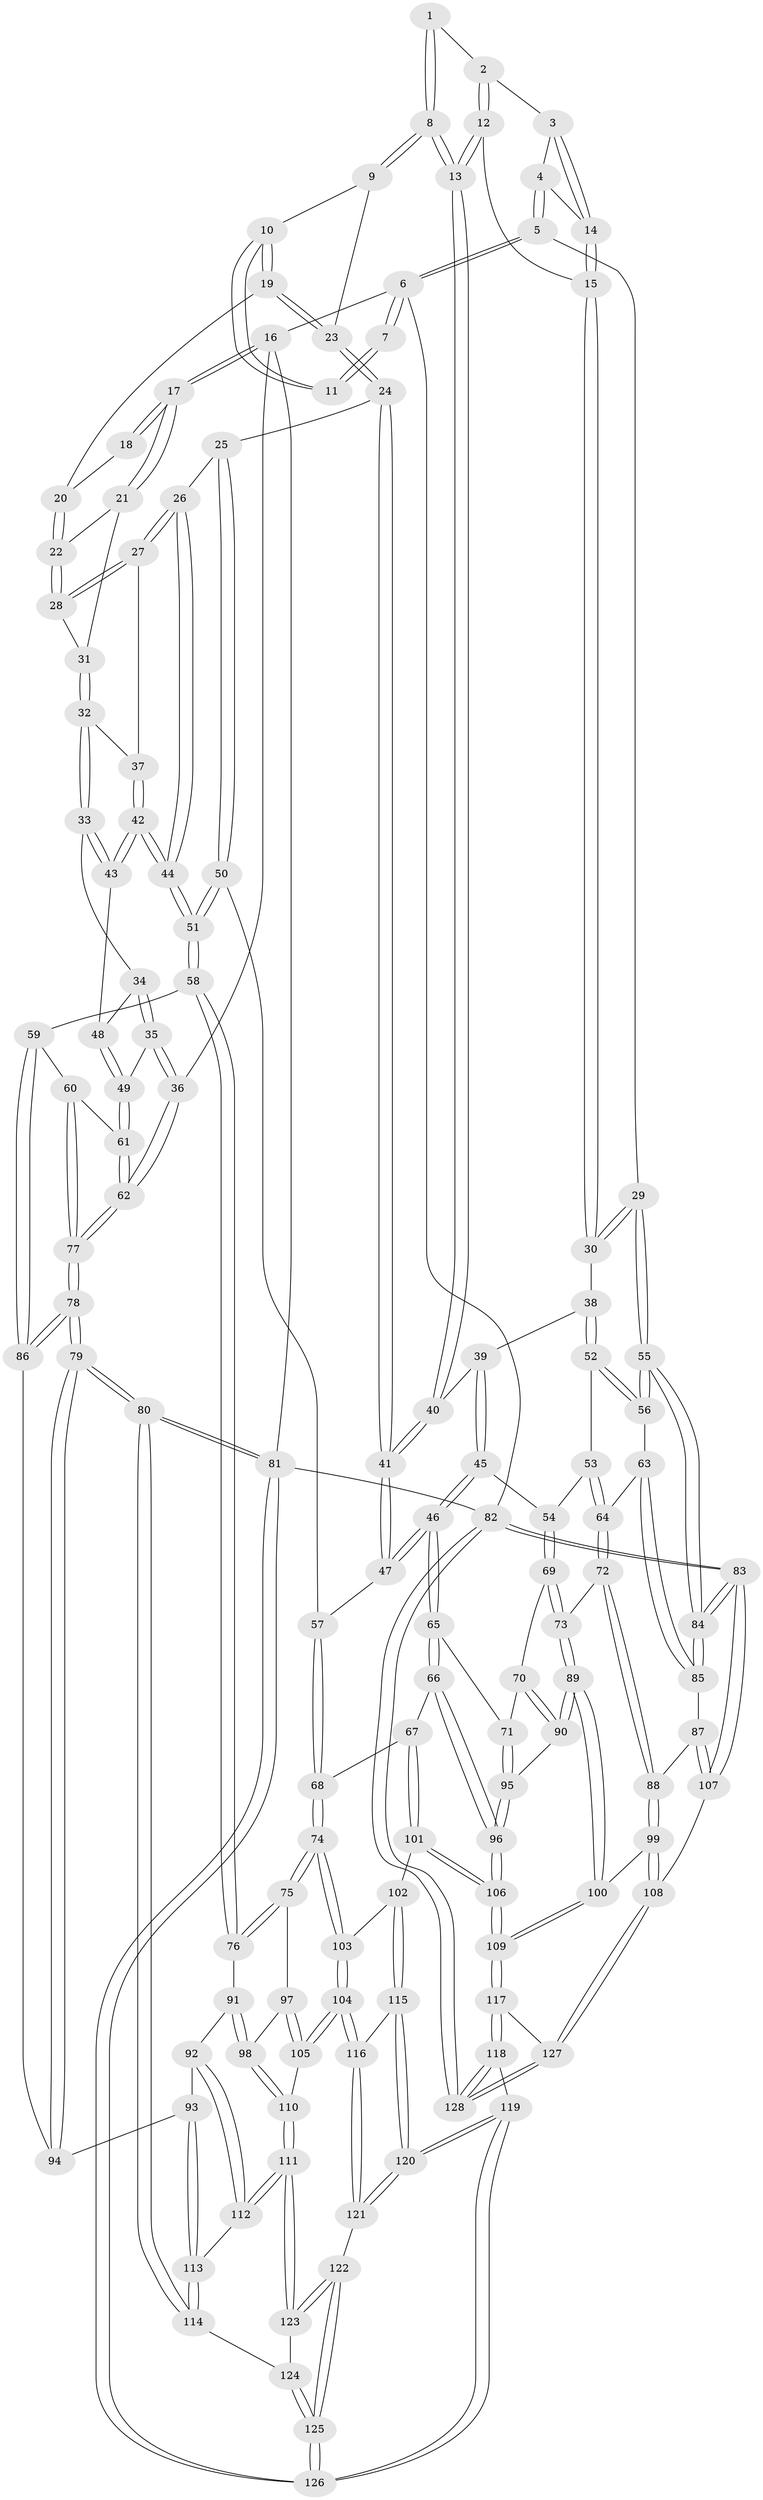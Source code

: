 // coarse degree distribution, {3: 0.0759493670886076, 4: 0.4430379746835443, 7: 0.012658227848101266, 6: 0.10126582278481013, 5: 0.3670886075949367}
// Generated by graph-tools (version 1.1) at 2025/42/03/06/25 10:42:31]
// undirected, 128 vertices, 317 edges
graph export_dot {
graph [start="1"]
  node [color=gray90,style=filled];
  1 [pos="+0.6717109477314797+0"];
  2 [pos="+0.7040307053474929+0"];
  3 [pos="+0.724044050692814+0"];
  4 [pos="+0.9176959206558812+0.09559062862992725"];
  5 [pos="+1+0.07476375382741977"];
  6 [pos="+1+0"];
  7 [pos="+0.6481158373980277+0"];
  8 [pos="+0.6503315104780064+0.26892646116675883"];
  9 [pos="+0.5629854477156908+0.1025835149556238"];
  10 [pos="+0.5527065736101753+0.035237949553663835"];
  11 [pos="+0.598756617495144+0"];
  12 [pos="+0.7079166833294249+0.23521737511225801"];
  13 [pos="+0.6541443071698809+0.2765828264725629"];
  14 [pos="+0.8167228900856278+0.1725080836281275"];
  15 [pos="+0.8021290627115272+0.2110881291705799"];
  16 [pos="+0+0"];
  17 [pos="+0+0"];
  18 [pos="+0.4823128810765797+0"];
  19 [pos="+0.42101964050332114+0.13634637851675427"];
  20 [pos="+0.345316715112826+0.10518190686840583"];
  21 [pos="+0+0"];
  22 [pos="+0.2716477791592993+0.1261996377934795"];
  23 [pos="+0.4480570589999549+0.25216503324429673"];
  24 [pos="+0.44234225940103544+0.3250733800948211"];
  25 [pos="+0.42684951366579554+0.32387525574260584"];
  26 [pos="+0.3176267063812195+0.28524128163999374"];
  27 [pos="+0.28706604235791533+0.2540300278468724"];
  28 [pos="+0.279806988053381+0.23407327252255686"];
  29 [pos="+1+0.3433331006796629"];
  30 [pos="+0.9452076325046662+0.3206946761994804"];
  31 [pos="+0.12162613974723645+0.21959193866057983"];
  32 [pos="+0.12135947304146524+0.29062054314979596"];
  33 [pos="+0.044340587160432376+0.32857523579611725"];
  34 [pos="+0+0.33453524810373647"];
  35 [pos="+0+0.33785593046794277"];
  36 [pos="+0+0.31908436270844326"];
  37 [pos="+0.1597310761021151+0.3112552004449497"];
  38 [pos="+0.8000325108582425+0.39474667299293015"];
  39 [pos="+0.6530412026484285+0.294205359091581"];
  40 [pos="+0.6495308553650493+0.28728365875396444"];
  41 [pos="+0.4469411318034619+0.32821688545660943"];
  42 [pos="+0.1776296564757075+0.4180583740731117"];
  43 [pos="+0.15027758246661757+0.4167799289975886"];
  44 [pos="+0.20393602674419933+0.43700565878660047"];
  45 [pos="+0.645009631882598+0.509646984945698"];
  46 [pos="+0.5997512626339185+0.5311073980401211"];
  47 [pos="+0.46886891562550514+0.45946330633435445"];
  48 [pos="+0.11386265451668465+0.4308010961534003"];
  49 [pos="+0.07004311532468455+0.45835802857308394"];
  50 [pos="+0.24735492355708552+0.5079047134561637"];
  51 [pos="+0.23402513252250087+0.5109083807118752"];
  52 [pos="+0.7894169952977589+0.46494168248245477"];
  53 [pos="+0.7462287223877824+0.5017004129253252"];
  54 [pos="+0.7011867088224474+0.5228376612504608"];
  55 [pos="+1+0.3710192823720939"];
  56 [pos="+0.9243839196270272+0.5384555081190244"];
  57 [pos="+0.4121155265699264+0.5286091434675307"];
  58 [pos="+0.2036901603606208+0.5738296768898514"];
  59 [pos="+0.11367896844995878+0.5803069141515458"];
  60 [pos="+0.08943576622894735+0.5598578622269563"];
  61 [pos="+0.07837233683328766+0.5225313437525734"];
  62 [pos="+0+0.3306303054201456"];
  63 [pos="+0.9004648151699025+0.5865579308762572"];
  64 [pos="+0.8621176362688582+0.6149986202902011"];
  65 [pos="+0.5741050685719847+0.6324537849552129"];
  66 [pos="+0.538941219184766+0.6667939725045713"];
  67 [pos="+0.4319057651615413+0.6578862288636632"];
  68 [pos="+0.4198621850197419+0.6517851274544315"];
  69 [pos="+0.7429685040016685+0.6273327930149593"];
  70 [pos="+0.7122192543031599+0.6528858295189243"];
  71 [pos="+0.6241885098764248+0.6541594099642593"];
  72 [pos="+0.8262062909151937+0.6596307950625528"];
  73 [pos="+0.8259382325975702+0.6597124669148505"];
  74 [pos="+0.3673554081935777+0.6709811643929472"];
  75 [pos="+0.350837675655429+0.672817095485936"];
  76 [pos="+0.21465584090673578+0.596484036243143"];
  77 [pos="+0+0.5145021459846831"];
  78 [pos="+0+0.6706407254470055"];
  79 [pos="+0+0.8316747194208535"];
  80 [pos="+0+0.922688500898182"];
  81 [pos="+0+1"];
  82 [pos="+1+1"];
  83 [pos="+1+1"];
  84 [pos="+1+0.6846151249584208"];
  85 [pos="+0.9919817895744737+0.7007672351677736"];
  86 [pos="+0.07198207501305502+0.6376143593418095"];
  87 [pos="+0.9444804766312012+0.737991860515514"];
  88 [pos="+0.8631886700883546+0.6975187919985582"];
  89 [pos="+0.7547240639890574+0.7935126760519197"];
  90 [pos="+0.698961734595729+0.7426886766705108"];
  91 [pos="+0.2013923312991825+0.6742785085635733"];
  92 [pos="+0.1411191438217824+0.7448368325777132"];
  93 [pos="+0.09553522964740634+0.7436731622089235"];
  94 [pos="+0.07401291813823761+0.6855324296615156"];
  95 [pos="+0.6753414095901393+0.7389294474775223"];
  96 [pos="+0.5666882951320578+0.7790374926423618"];
  97 [pos="+0.34828474171831364+0.6768995747868979"];
  98 [pos="+0.25407610508079237+0.7573879697636572"];
  99 [pos="+0.8611904730322137+0.8458555781552816"];
  100 [pos="+0.75798097817182+0.8116907000608198"];
  101 [pos="+0.4433633960839161+0.799071449389096"];
  102 [pos="+0.43833578993864214+0.801475332057758"];
  103 [pos="+0.38227925717259037+0.7914881929080815"];
  104 [pos="+0.3238019846965179+0.8192181279180772"];
  105 [pos="+0.31873327870590135+0.815596183087744"];
  106 [pos="+0.5564316763745671+0.8316704082719827"];
  107 [pos="+0.9376905720429491+0.7724273930889527"];
  108 [pos="+0.8792750192137345+0.8564233947478427"];
  109 [pos="+0.6060672205913601+0.9766303062049401"];
  110 [pos="+0.2519378466032055+0.8018147225406477"];
  111 [pos="+0.20579002706469235+0.8317492237559899"];
  112 [pos="+0.20450793004098156+0.8305803204734347"];
  113 [pos="+0.03469959885674534+0.810724299179756"];
  114 [pos="+0.016583219815303887+0.824681762772683"];
  115 [pos="+0.4374487040718946+0.803323313188203"];
  116 [pos="+0.3547271928790492+0.9032065733542199"];
  117 [pos="+0.5969319673749184+1"];
  118 [pos="+0.5668583151076595+1"];
  119 [pos="+0.48301341277232257+1"];
  120 [pos="+0.4248186007857947+1"];
  121 [pos="+0.3590160813600447+0.9564360758418898"];
  122 [pos="+0.2242457015854985+0.9010840896512017"];
  123 [pos="+0.20207133204617056+0.8508160240754108"];
  124 [pos="+0.12757037768285706+0.8857702112096002"];
  125 [pos="+0.07292320651254473+1"];
  126 [pos="+0.0028202979488604015+1"];
  127 [pos="+0.8870163431375219+0.8720120648657693"];
  128 [pos="+1+1"];
  1 -- 2;
  1 -- 8;
  1 -- 8;
  2 -- 3;
  2 -- 12;
  2 -- 12;
  3 -- 4;
  3 -- 14;
  3 -- 14;
  4 -- 5;
  4 -- 5;
  4 -- 14;
  5 -- 6;
  5 -- 6;
  5 -- 29;
  6 -- 7;
  6 -- 7;
  6 -- 16;
  6 -- 82;
  7 -- 11;
  7 -- 11;
  8 -- 9;
  8 -- 9;
  8 -- 13;
  8 -- 13;
  9 -- 10;
  9 -- 23;
  10 -- 11;
  10 -- 11;
  10 -- 19;
  10 -- 19;
  12 -- 13;
  12 -- 13;
  12 -- 15;
  13 -- 40;
  13 -- 40;
  14 -- 15;
  14 -- 15;
  15 -- 30;
  15 -- 30;
  16 -- 17;
  16 -- 17;
  16 -- 36;
  16 -- 81;
  17 -- 18;
  17 -- 18;
  17 -- 21;
  17 -- 21;
  18 -- 20;
  19 -- 20;
  19 -- 23;
  19 -- 23;
  20 -- 22;
  20 -- 22;
  21 -- 22;
  21 -- 31;
  22 -- 28;
  22 -- 28;
  23 -- 24;
  23 -- 24;
  24 -- 25;
  24 -- 41;
  24 -- 41;
  25 -- 26;
  25 -- 50;
  25 -- 50;
  26 -- 27;
  26 -- 27;
  26 -- 44;
  26 -- 44;
  27 -- 28;
  27 -- 28;
  27 -- 37;
  28 -- 31;
  29 -- 30;
  29 -- 30;
  29 -- 55;
  29 -- 55;
  30 -- 38;
  31 -- 32;
  31 -- 32;
  32 -- 33;
  32 -- 33;
  32 -- 37;
  33 -- 34;
  33 -- 43;
  33 -- 43;
  34 -- 35;
  34 -- 35;
  34 -- 48;
  35 -- 36;
  35 -- 36;
  35 -- 49;
  36 -- 62;
  36 -- 62;
  37 -- 42;
  37 -- 42;
  38 -- 39;
  38 -- 52;
  38 -- 52;
  39 -- 40;
  39 -- 45;
  39 -- 45;
  40 -- 41;
  40 -- 41;
  41 -- 47;
  41 -- 47;
  42 -- 43;
  42 -- 43;
  42 -- 44;
  42 -- 44;
  43 -- 48;
  44 -- 51;
  44 -- 51;
  45 -- 46;
  45 -- 46;
  45 -- 54;
  46 -- 47;
  46 -- 47;
  46 -- 65;
  46 -- 65;
  47 -- 57;
  48 -- 49;
  48 -- 49;
  49 -- 61;
  49 -- 61;
  50 -- 51;
  50 -- 51;
  50 -- 57;
  51 -- 58;
  51 -- 58;
  52 -- 53;
  52 -- 56;
  52 -- 56;
  53 -- 54;
  53 -- 64;
  53 -- 64;
  54 -- 69;
  54 -- 69;
  55 -- 56;
  55 -- 56;
  55 -- 84;
  55 -- 84;
  56 -- 63;
  57 -- 68;
  57 -- 68;
  58 -- 59;
  58 -- 76;
  58 -- 76;
  59 -- 60;
  59 -- 86;
  59 -- 86;
  60 -- 61;
  60 -- 77;
  60 -- 77;
  61 -- 62;
  61 -- 62;
  62 -- 77;
  62 -- 77;
  63 -- 64;
  63 -- 85;
  63 -- 85;
  64 -- 72;
  64 -- 72;
  65 -- 66;
  65 -- 66;
  65 -- 71;
  66 -- 67;
  66 -- 96;
  66 -- 96;
  67 -- 68;
  67 -- 101;
  67 -- 101;
  68 -- 74;
  68 -- 74;
  69 -- 70;
  69 -- 73;
  69 -- 73;
  70 -- 71;
  70 -- 90;
  70 -- 90;
  71 -- 95;
  71 -- 95;
  72 -- 73;
  72 -- 88;
  72 -- 88;
  73 -- 89;
  73 -- 89;
  74 -- 75;
  74 -- 75;
  74 -- 103;
  74 -- 103;
  75 -- 76;
  75 -- 76;
  75 -- 97;
  76 -- 91;
  77 -- 78;
  77 -- 78;
  78 -- 79;
  78 -- 79;
  78 -- 86;
  78 -- 86;
  79 -- 80;
  79 -- 80;
  79 -- 94;
  79 -- 94;
  80 -- 81;
  80 -- 81;
  80 -- 114;
  80 -- 114;
  81 -- 126;
  81 -- 126;
  81 -- 82;
  82 -- 83;
  82 -- 83;
  82 -- 128;
  82 -- 128;
  83 -- 84;
  83 -- 84;
  83 -- 107;
  83 -- 107;
  84 -- 85;
  84 -- 85;
  85 -- 87;
  86 -- 94;
  87 -- 88;
  87 -- 107;
  87 -- 107;
  88 -- 99;
  88 -- 99;
  89 -- 90;
  89 -- 90;
  89 -- 100;
  89 -- 100;
  90 -- 95;
  91 -- 92;
  91 -- 98;
  91 -- 98;
  92 -- 93;
  92 -- 112;
  92 -- 112;
  93 -- 94;
  93 -- 113;
  93 -- 113;
  95 -- 96;
  95 -- 96;
  96 -- 106;
  96 -- 106;
  97 -- 98;
  97 -- 105;
  97 -- 105;
  98 -- 110;
  98 -- 110;
  99 -- 100;
  99 -- 108;
  99 -- 108;
  100 -- 109;
  100 -- 109;
  101 -- 102;
  101 -- 106;
  101 -- 106;
  102 -- 103;
  102 -- 115;
  102 -- 115;
  103 -- 104;
  103 -- 104;
  104 -- 105;
  104 -- 105;
  104 -- 116;
  104 -- 116;
  105 -- 110;
  106 -- 109;
  106 -- 109;
  107 -- 108;
  108 -- 127;
  108 -- 127;
  109 -- 117;
  109 -- 117;
  110 -- 111;
  110 -- 111;
  111 -- 112;
  111 -- 112;
  111 -- 123;
  111 -- 123;
  112 -- 113;
  113 -- 114;
  113 -- 114;
  114 -- 124;
  115 -- 116;
  115 -- 120;
  115 -- 120;
  116 -- 121;
  116 -- 121;
  117 -- 118;
  117 -- 118;
  117 -- 127;
  118 -- 119;
  118 -- 128;
  118 -- 128;
  119 -- 120;
  119 -- 120;
  119 -- 126;
  119 -- 126;
  120 -- 121;
  120 -- 121;
  121 -- 122;
  122 -- 123;
  122 -- 123;
  122 -- 125;
  122 -- 125;
  123 -- 124;
  124 -- 125;
  124 -- 125;
  125 -- 126;
  125 -- 126;
  127 -- 128;
  127 -- 128;
}
